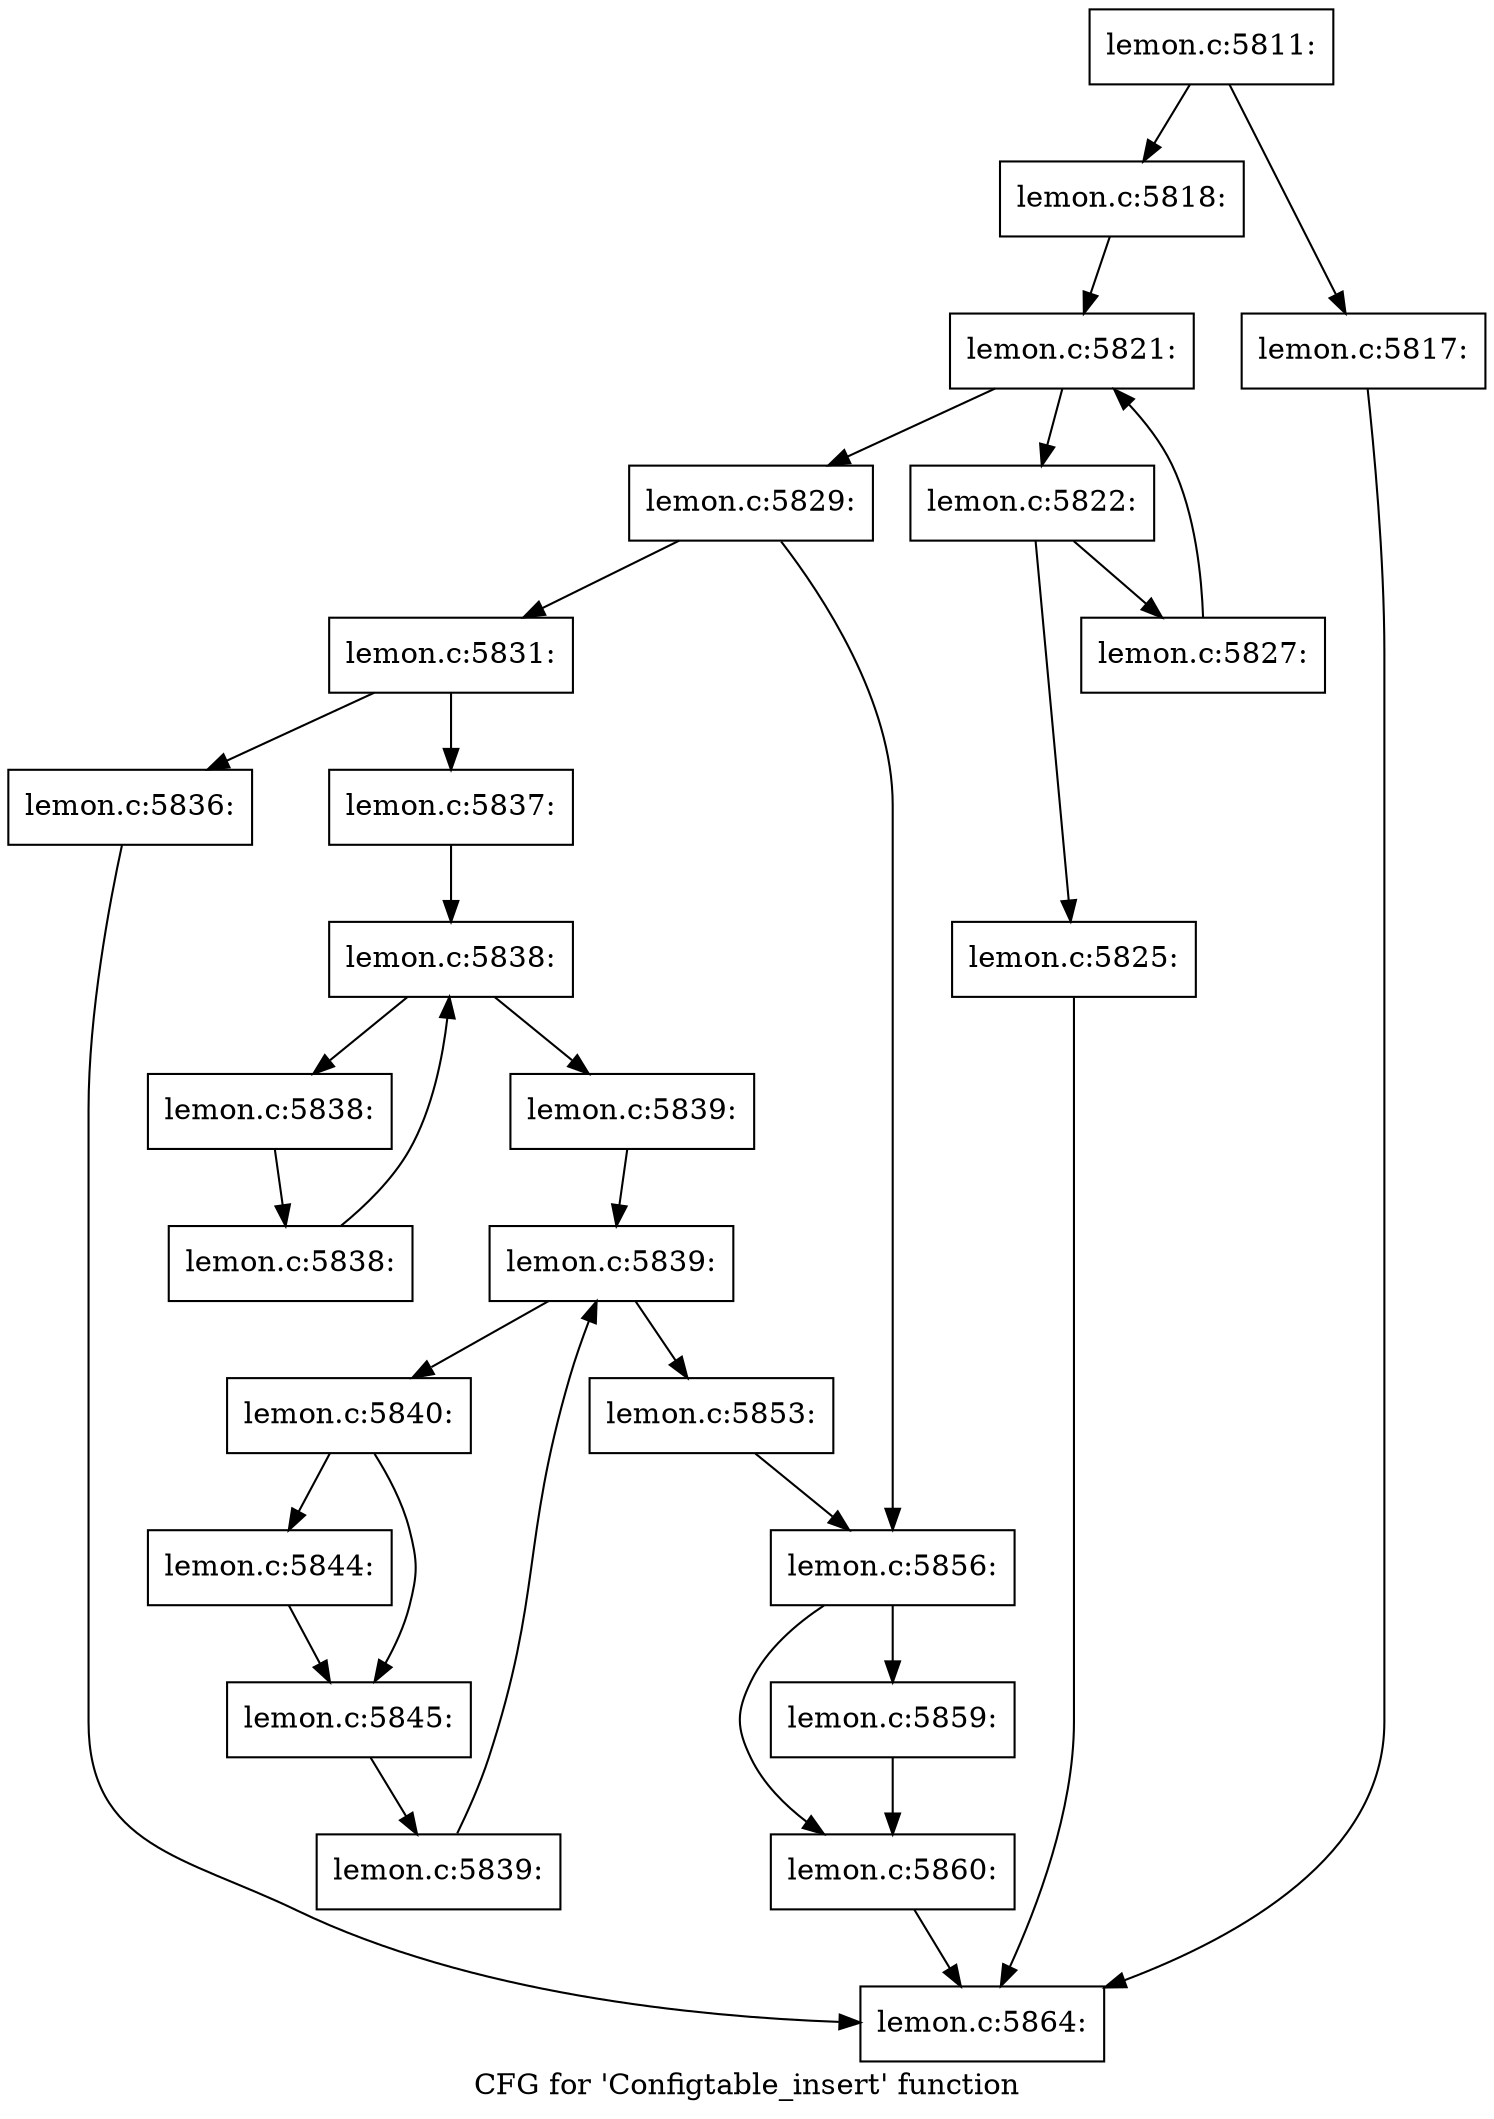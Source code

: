 digraph "CFG for 'Configtable_insert' function" {
	label="CFG for 'Configtable_insert' function";

	Node0x5625656f99d0 [shape=record,label="{lemon.c:5811:}"];
	Node0x5625656f99d0 -> Node0x5625656ff1c0;
	Node0x5625656f99d0 -> Node0x5625656ff210;
	Node0x5625656ff1c0 [shape=record,label="{lemon.c:5817:}"];
	Node0x5625656ff1c0 -> Node0x5625656fbf30;
	Node0x5625656ff210 [shape=record,label="{lemon.c:5818:}"];
	Node0x5625656ff210 -> Node0x562565437020;
	Node0x562565437020 [shape=record,label="{lemon.c:5821:}"];
	Node0x562565437020 -> Node0x5625656ff990;
	Node0x562565437020 -> Node0x5625656ff840;
	Node0x5625656ff990 [shape=record,label="{lemon.c:5822:}"];
	Node0x5625656ff990 -> Node0x5625656ffb70;
	Node0x5625656ff990 -> Node0x5625656ffbc0;
	Node0x5625656ffb70 [shape=record,label="{lemon.c:5825:}"];
	Node0x5625656ffb70 -> Node0x5625656fbf30;
	Node0x5625656ffbc0 [shape=record,label="{lemon.c:5827:}"];
	Node0x5625656ffbc0 -> Node0x562565437020;
	Node0x5625656ff840 [shape=record,label="{lemon.c:5829:}"];
	Node0x5625656ff840 -> Node0x562565700a00;
	Node0x5625656ff840 -> Node0x562565700a50;
	Node0x562565700a00 [shape=record,label="{lemon.c:5831:}"];
	Node0x562565700a00 -> Node0x562565702870;
	Node0x562565700a00 -> Node0x5625657028c0;
	Node0x562565702870 [shape=record,label="{lemon.c:5836:}"];
	Node0x562565702870 -> Node0x5625656fbf30;
	Node0x5625657028c0 [shape=record,label="{lemon.c:5837:}"];
	Node0x5625657028c0 -> Node0x5625657035d0;
	Node0x5625657035d0 [shape=record,label="{lemon.c:5838:}"];
	Node0x5625657035d0 -> Node0x5625657037f0;
	Node0x5625657035d0 -> Node0x562565703420;
	Node0x5625657037f0 [shape=record,label="{lemon.c:5838:}"];
	Node0x5625657037f0 -> Node0x562565703760;
	Node0x562565703760 [shape=record,label="{lemon.c:5838:}"];
	Node0x562565703760 -> Node0x5625657035d0;
	Node0x562565703420 [shape=record,label="{lemon.c:5839:}"];
	Node0x562565703420 -> Node0x562565704440;
	Node0x562565704440 [shape=record,label="{lemon.c:5839:}"];
	Node0x562565704440 -> Node0x5625657045f0;
	Node0x562565704440 -> Node0x562565704290;
	Node0x5625657045f0 [shape=record,label="{lemon.c:5840:}"];
	Node0x5625657045f0 -> Node0x5625657060e0;
	Node0x5625657045f0 -> Node0x562565706130;
	Node0x5625657060e0 [shape=record,label="{lemon.c:5844:}"];
	Node0x5625657060e0 -> Node0x562565706130;
	Node0x562565706130 [shape=record,label="{lemon.c:5845:}"];
	Node0x562565706130 -> Node0x562565704560;
	Node0x562565704560 [shape=record,label="{lemon.c:5839:}"];
	Node0x562565704560 -> Node0x562565704440;
	Node0x562565704290 [shape=record,label="{lemon.c:5853:}"];
	Node0x562565704290 -> Node0x562565700a50;
	Node0x562565700a50 [shape=record,label="{lemon.c:5856:}"];
	Node0x562565700a50 -> Node0x562565709b60;
	Node0x562565700a50 -> Node0x562565709bb0;
	Node0x562565709b60 [shape=record,label="{lemon.c:5859:}"];
	Node0x562565709b60 -> Node0x562565709bb0;
	Node0x562565709bb0 [shape=record,label="{lemon.c:5860:}"];
	Node0x562565709bb0 -> Node0x5625656fbf30;
	Node0x5625656fbf30 [shape=record,label="{lemon.c:5864:}"];
}
